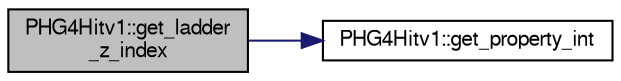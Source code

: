 digraph "PHG4Hitv1::get_ladder_z_index"
{
  bgcolor="transparent";
  edge [fontname="FreeSans",fontsize="10",labelfontname="FreeSans",labelfontsize="10"];
  node [fontname="FreeSans",fontsize="10",shape=record];
  rankdir="LR";
  Node1 [label="PHG4Hitv1::get_ladder\l_z_index",height=0.2,width=0.4,color="black", fillcolor="grey75", style="filled" fontcolor="black"];
  Node1 -> Node2 [color="midnightblue",fontsize="10",style="solid",fontname="FreeSans"];
  Node2 [label="PHG4Hitv1::get_property_int",height=0.2,width=0.4,color="black",URL="$d9/d35/classPHG4Hitv1.html#aa3da2c2af142668846df99120f319d90"];
}
